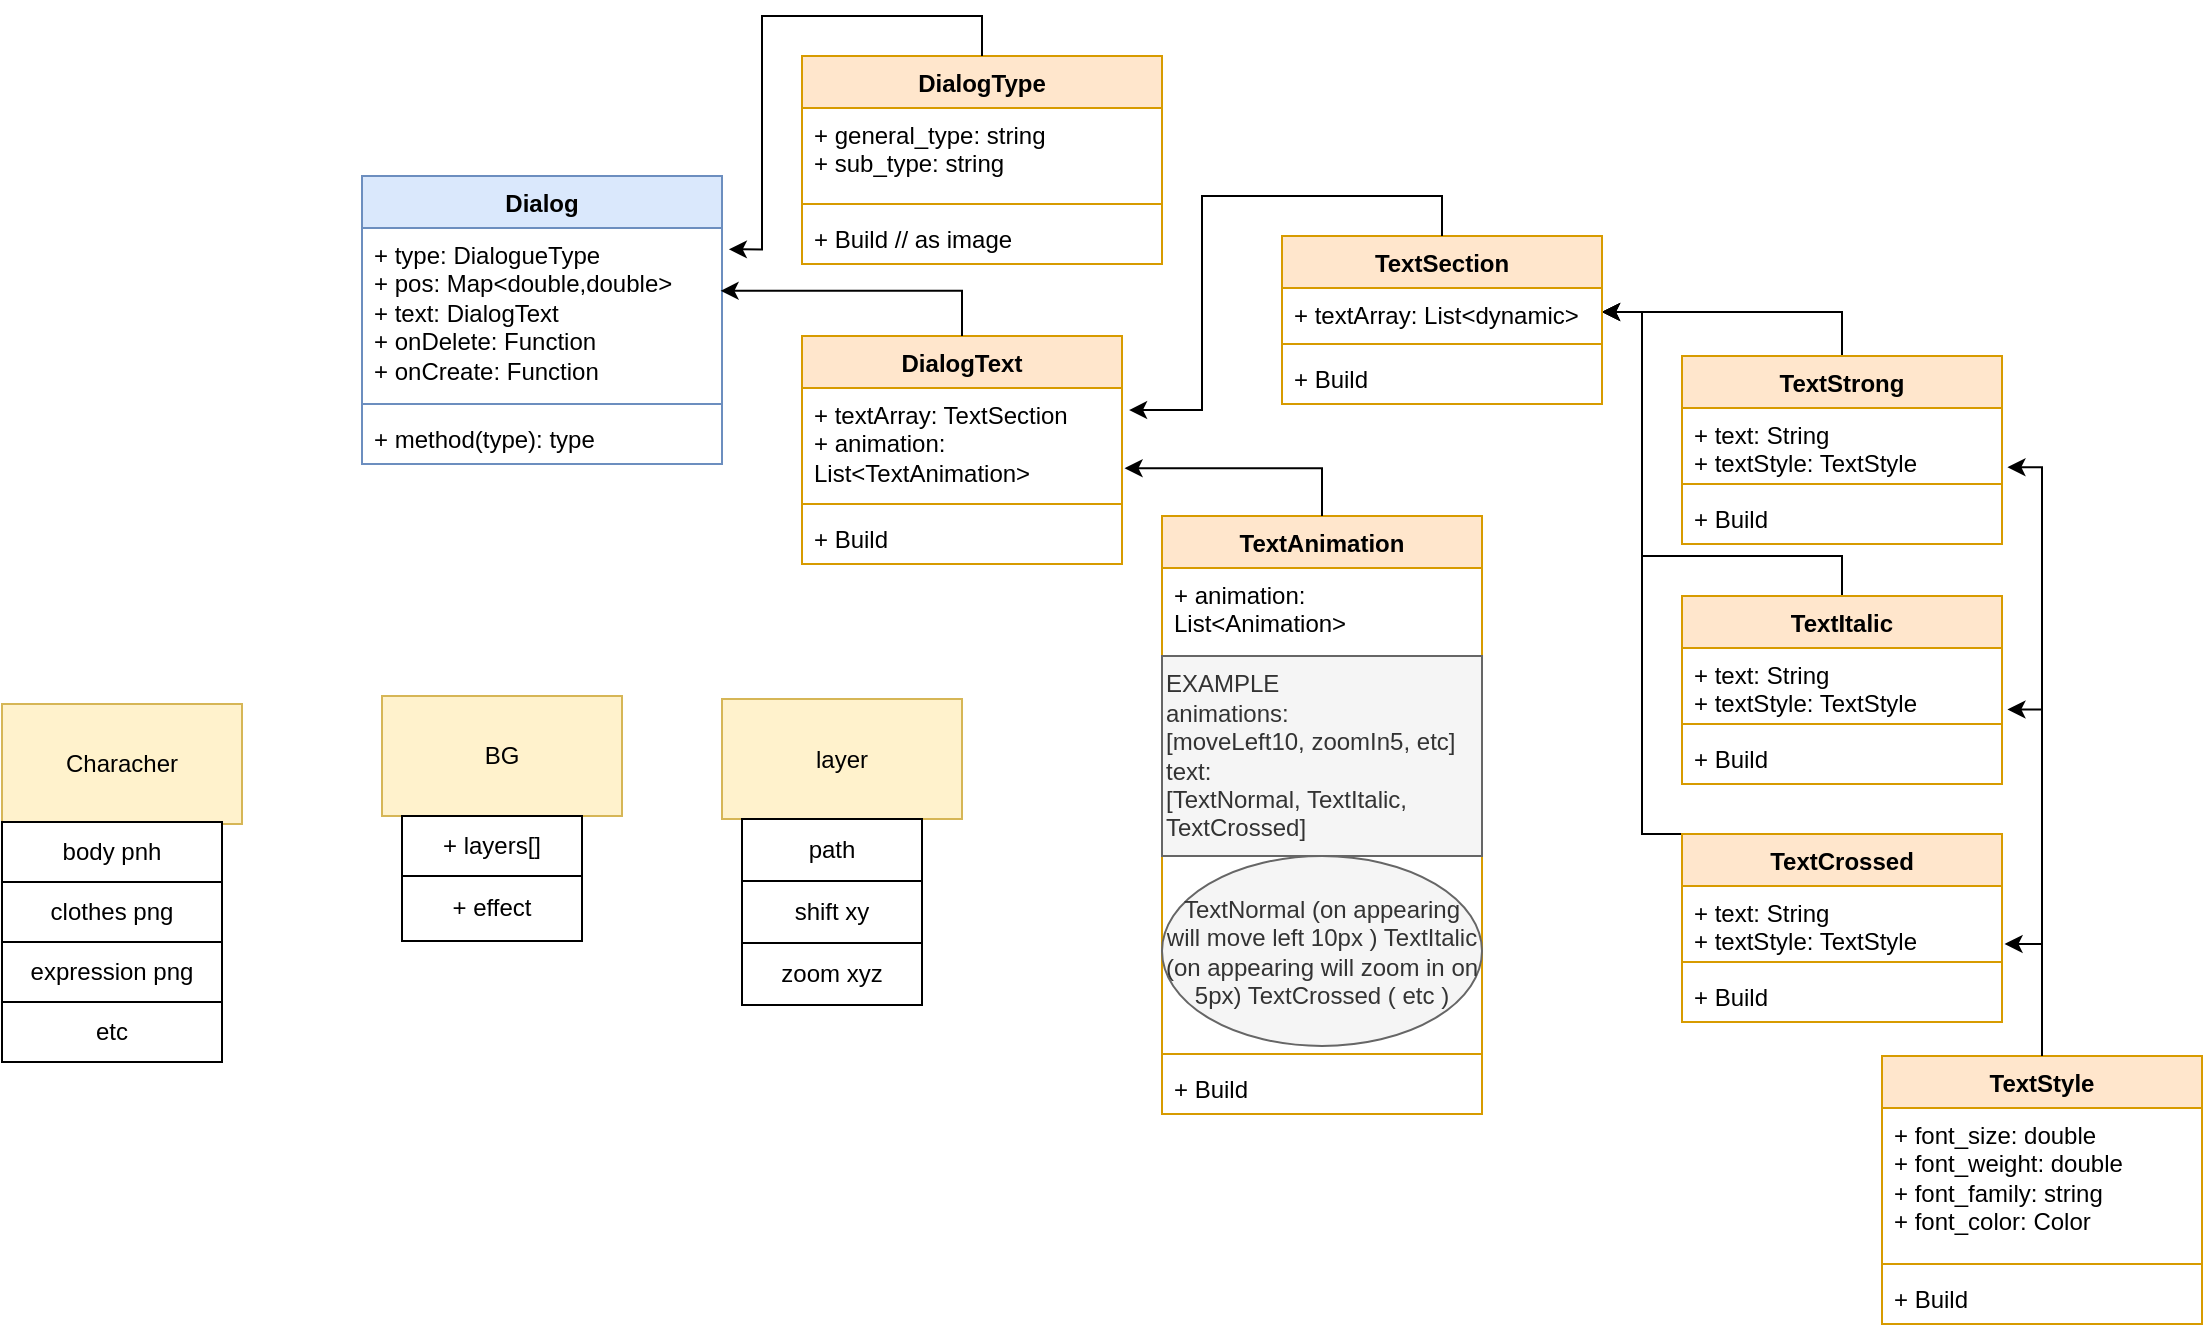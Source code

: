 <mxfile version="22.0.8" type="device">
  <diagram name="Сторінка-1" id="XLTZdmGpz6_vItkN0Fcj">
    <mxGraphModel dx="1434" dy="800" grid="1" gridSize="10" guides="1" tooltips="1" connect="1" arrows="1" fold="1" page="1" pageScale="1" pageWidth="827" pageHeight="1169" math="0" shadow="0">
      <root>
        <mxCell id="0" />
        <mxCell id="1" parent="0" />
        <mxCell id="j5q3sJ4_oy7Jc_l38y-Y-3" value="Dialog" style="swimlane;fontStyle=1;align=center;verticalAlign=top;childLayout=stackLayout;horizontal=1;startSize=26;horizontalStack=0;resizeParent=1;resizeParentMax=0;resizeLast=0;collapsible=1;marginBottom=0;whiteSpace=wrap;html=1;fillColor=#dae8fc;strokeColor=#6c8ebf;" parent="1" vertex="1">
          <mxGeometry x="630" y="370" width="180" height="144" as="geometry" />
        </mxCell>
        <mxCell id="j5q3sJ4_oy7Jc_l38y-Y-4" value="+ type: DialogueType&lt;br&gt;+ pos: Map&amp;lt;double,double&amp;gt;&lt;br&gt;+ text: DialogText&lt;br&gt;+ onDelete: Function&lt;br&gt;+ onCreate: Function" style="text;strokeColor=none;fillColor=none;align=left;verticalAlign=top;spacingLeft=4;spacingRight=4;overflow=hidden;rotatable=0;points=[[0,0.5],[1,0.5]];portConstraint=eastwest;whiteSpace=wrap;html=1;" parent="j5q3sJ4_oy7Jc_l38y-Y-3" vertex="1">
          <mxGeometry y="26" width="180" height="84" as="geometry" />
        </mxCell>
        <mxCell id="j5q3sJ4_oy7Jc_l38y-Y-5" value="" style="line;strokeWidth=1;fillColor=none;align=left;verticalAlign=middle;spacingTop=-1;spacingLeft=3;spacingRight=3;rotatable=0;labelPosition=right;points=[];portConstraint=eastwest;strokeColor=inherit;" parent="j5q3sJ4_oy7Jc_l38y-Y-3" vertex="1">
          <mxGeometry y="110" width="180" height="8" as="geometry" />
        </mxCell>
        <mxCell id="j5q3sJ4_oy7Jc_l38y-Y-6" value="+ method(type): type" style="text;strokeColor=none;fillColor=none;align=left;verticalAlign=top;spacingLeft=4;spacingRight=4;overflow=hidden;rotatable=0;points=[[0,0.5],[1,0.5]];portConstraint=eastwest;whiteSpace=wrap;html=1;" parent="j5q3sJ4_oy7Jc_l38y-Y-3" vertex="1">
          <mxGeometry y="118" width="180" height="26" as="geometry" />
        </mxCell>
        <mxCell id="j5q3sJ4_oy7Jc_l38y-Y-7" value="DialogText" style="swimlane;fontStyle=1;align=center;verticalAlign=top;childLayout=stackLayout;horizontal=1;startSize=26;horizontalStack=0;resizeParent=1;resizeParentMax=0;resizeLast=0;collapsible=1;marginBottom=0;whiteSpace=wrap;html=1;fillColor=#ffe6cc;strokeColor=#d79b00;" parent="1" vertex="1">
          <mxGeometry x="850" y="450" width="160" height="114" as="geometry">
            <mxRectangle x="310" y="95" width="100" height="30" as="alternateBounds" />
          </mxGeometry>
        </mxCell>
        <mxCell id="j5q3sJ4_oy7Jc_l38y-Y-8" value="+ textArray: TextSection&lt;br&gt;+ animation: List&amp;lt;TextAnimation&amp;gt;" style="text;strokeColor=none;fillColor=none;align=left;verticalAlign=top;spacingLeft=4;spacingRight=4;overflow=hidden;rotatable=0;points=[[0,0.5],[1,0.5]];portConstraint=eastwest;whiteSpace=wrap;html=1;" parent="j5q3sJ4_oy7Jc_l38y-Y-7" vertex="1">
          <mxGeometry y="26" width="160" height="54" as="geometry" />
        </mxCell>
        <mxCell id="j5q3sJ4_oy7Jc_l38y-Y-9" value="" style="line;strokeWidth=1;fillColor=none;align=left;verticalAlign=middle;spacingTop=-1;spacingLeft=3;spacingRight=3;rotatable=0;labelPosition=right;points=[];portConstraint=eastwest;strokeColor=inherit;" parent="j5q3sJ4_oy7Jc_l38y-Y-7" vertex="1">
          <mxGeometry y="80" width="160" height="8" as="geometry" />
        </mxCell>
        <mxCell id="j5q3sJ4_oy7Jc_l38y-Y-10" value="+ Build" style="text;strokeColor=none;fillColor=none;align=left;verticalAlign=top;spacingLeft=4;spacingRight=4;overflow=hidden;rotatable=0;points=[[0,0.5],[1,0.5]];portConstraint=eastwest;whiteSpace=wrap;html=1;" parent="j5q3sJ4_oy7Jc_l38y-Y-7" vertex="1">
          <mxGeometry y="88" width="160" height="26" as="geometry" />
        </mxCell>
        <mxCell id="j5q3sJ4_oy7Jc_l38y-Y-54" style="edgeStyle=orthogonalEdgeStyle;rounded=0;orthogonalLoop=1;jettySize=auto;html=1;exitX=0.5;exitY=0;exitDx=0;exitDy=0;entryX=1;entryY=0.5;entryDx=0;entryDy=0;" parent="1" source="j5q3sJ4_oy7Jc_l38y-Y-15" target="j5q3sJ4_oy7Jc_l38y-Y-43" edge="1">
          <mxGeometry relative="1" as="geometry" />
        </mxCell>
        <mxCell id="j5q3sJ4_oy7Jc_l38y-Y-15" value="TextStrong" style="swimlane;fontStyle=1;align=center;verticalAlign=top;childLayout=stackLayout;horizontal=1;startSize=26;horizontalStack=0;resizeParent=1;resizeParentMax=0;resizeLast=0;collapsible=1;marginBottom=0;whiteSpace=wrap;html=1;fillColor=#ffe6cc;strokeColor=#d79b00;" parent="1" vertex="1">
          <mxGeometry x="1290" y="460" width="160" height="94" as="geometry" />
        </mxCell>
        <mxCell id="j5q3sJ4_oy7Jc_l38y-Y-16" value="+ text: String&lt;br style=&quot;border-color: var(--border-color);&quot;&gt;+ textStyle: TextStyle" style="text;strokeColor=none;fillColor=none;align=left;verticalAlign=top;spacingLeft=4;spacingRight=4;overflow=hidden;rotatable=0;points=[[0,0.5],[1,0.5]];portConstraint=eastwest;whiteSpace=wrap;html=1;" parent="j5q3sJ4_oy7Jc_l38y-Y-15" vertex="1">
          <mxGeometry y="26" width="160" height="34" as="geometry" />
        </mxCell>
        <mxCell id="j5q3sJ4_oy7Jc_l38y-Y-17" value="" style="line;strokeWidth=1;fillColor=none;align=left;verticalAlign=middle;spacingTop=-1;spacingLeft=3;spacingRight=3;rotatable=0;labelPosition=right;points=[];portConstraint=eastwest;strokeColor=inherit;" parent="j5q3sJ4_oy7Jc_l38y-Y-15" vertex="1">
          <mxGeometry y="60" width="160" height="8" as="geometry" />
        </mxCell>
        <mxCell id="j5q3sJ4_oy7Jc_l38y-Y-18" value="+ Build" style="text;strokeColor=none;fillColor=none;align=left;verticalAlign=top;spacingLeft=4;spacingRight=4;overflow=hidden;rotatable=0;points=[[0,0.5],[1,0.5]];portConstraint=eastwest;whiteSpace=wrap;html=1;" parent="j5q3sJ4_oy7Jc_l38y-Y-15" vertex="1">
          <mxGeometry y="68" width="160" height="26" as="geometry" />
        </mxCell>
        <mxCell id="j5q3sJ4_oy7Jc_l38y-Y-59" style="edgeStyle=orthogonalEdgeStyle;rounded=0;orthogonalLoop=1;jettySize=auto;html=1;exitX=0.5;exitY=0;exitDx=0;exitDy=0;entryX=1;entryY=0.5;entryDx=0;entryDy=0;" parent="1" source="j5q3sJ4_oy7Jc_l38y-Y-19" target="j5q3sJ4_oy7Jc_l38y-Y-43" edge="1">
          <mxGeometry relative="1" as="geometry">
            <Array as="points">
              <mxPoint x="1370" y="560" />
              <mxPoint x="1270" y="560" />
              <mxPoint x="1270" y="438" />
            </Array>
          </mxGeometry>
        </mxCell>
        <mxCell id="j5q3sJ4_oy7Jc_l38y-Y-19" value="TextItalic" style="swimlane;fontStyle=1;align=center;verticalAlign=top;childLayout=stackLayout;horizontal=1;startSize=26;horizontalStack=0;resizeParent=1;resizeParentMax=0;resizeLast=0;collapsible=1;marginBottom=0;whiteSpace=wrap;html=1;fillColor=#ffe6cc;strokeColor=#d79b00;" parent="1" vertex="1">
          <mxGeometry x="1290" y="580" width="160" height="94" as="geometry" />
        </mxCell>
        <mxCell id="j5q3sJ4_oy7Jc_l38y-Y-20" value="+ text: String&lt;br&gt;+ textStyle: TextStyle" style="text;strokeColor=none;fillColor=none;align=left;verticalAlign=top;spacingLeft=4;spacingRight=4;overflow=hidden;rotatable=0;points=[[0,0.5],[1,0.5]];portConstraint=eastwest;whiteSpace=wrap;html=1;" parent="j5q3sJ4_oy7Jc_l38y-Y-19" vertex="1">
          <mxGeometry y="26" width="160" height="34" as="geometry" />
        </mxCell>
        <mxCell id="j5q3sJ4_oy7Jc_l38y-Y-21" value="" style="line;strokeWidth=1;fillColor=none;align=left;verticalAlign=middle;spacingTop=-1;spacingLeft=3;spacingRight=3;rotatable=0;labelPosition=right;points=[];portConstraint=eastwest;strokeColor=inherit;" parent="j5q3sJ4_oy7Jc_l38y-Y-19" vertex="1">
          <mxGeometry y="60" width="160" height="8" as="geometry" />
        </mxCell>
        <mxCell id="j5q3sJ4_oy7Jc_l38y-Y-22" value="+ Build" style="text;strokeColor=none;fillColor=none;align=left;verticalAlign=top;spacingLeft=4;spacingRight=4;overflow=hidden;rotatable=0;points=[[0,0.5],[1,0.5]];portConstraint=eastwest;whiteSpace=wrap;html=1;" parent="j5q3sJ4_oy7Jc_l38y-Y-19" vertex="1">
          <mxGeometry y="68" width="160" height="26" as="geometry" />
        </mxCell>
        <mxCell id="j5q3sJ4_oy7Jc_l38y-Y-60" style="edgeStyle=orthogonalEdgeStyle;rounded=0;orthogonalLoop=1;jettySize=auto;html=1;exitX=0.5;exitY=0;exitDx=0;exitDy=0;entryX=1;entryY=0.5;entryDx=0;entryDy=0;" parent="1" source="j5q3sJ4_oy7Jc_l38y-Y-23" target="j5q3sJ4_oy7Jc_l38y-Y-43" edge="1">
          <mxGeometry relative="1" as="geometry">
            <Array as="points">
              <mxPoint x="1270" y="699" />
              <mxPoint x="1270" y="438" />
            </Array>
          </mxGeometry>
        </mxCell>
        <mxCell id="j5q3sJ4_oy7Jc_l38y-Y-23" value="TextCrossed" style="swimlane;fontStyle=1;align=center;verticalAlign=top;childLayout=stackLayout;horizontal=1;startSize=26;horizontalStack=0;resizeParent=1;resizeParentMax=0;resizeLast=0;collapsible=1;marginBottom=0;whiteSpace=wrap;html=1;fillColor=#ffe6cc;strokeColor=#d79b00;" parent="1" vertex="1">
          <mxGeometry x="1290" y="699" width="160" height="94" as="geometry" />
        </mxCell>
        <mxCell id="j5q3sJ4_oy7Jc_l38y-Y-24" value="+ text: String&lt;br style=&quot;border-color: var(--border-color);&quot;&gt;+ textStyle: TextStyle" style="text;strokeColor=none;fillColor=none;align=left;verticalAlign=top;spacingLeft=4;spacingRight=4;overflow=hidden;rotatable=0;points=[[0,0.5],[1,0.5]];portConstraint=eastwest;whiteSpace=wrap;html=1;" parent="j5q3sJ4_oy7Jc_l38y-Y-23" vertex="1">
          <mxGeometry y="26" width="160" height="34" as="geometry" />
        </mxCell>
        <mxCell id="j5q3sJ4_oy7Jc_l38y-Y-25" value="" style="line;strokeWidth=1;fillColor=none;align=left;verticalAlign=middle;spacingTop=-1;spacingLeft=3;spacingRight=3;rotatable=0;labelPosition=right;points=[];portConstraint=eastwest;strokeColor=inherit;" parent="j5q3sJ4_oy7Jc_l38y-Y-23" vertex="1">
          <mxGeometry y="60" width="160" height="8" as="geometry" />
        </mxCell>
        <mxCell id="j5q3sJ4_oy7Jc_l38y-Y-26" value="+ Build" style="text;strokeColor=none;fillColor=none;align=left;verticalAlign=top;spacingLeft=4;spacingRight=4;overflow=hidden;rotatable=0;points=[[0,0.5],[1,0.5]];portConstraint=eastwest;whiteSpace=wrap;html=1;" parent="j5q3sJ4_oy7Jc_l38y-Y-23" vertex="1">
          <mxGeometry y="68" width="160" height="26" as="geometry" />
        </mxCell>
        <mxCell id="j5q3sJ4_oy7Jc_l38y-Y-27" value="TextStyle" style="swimlane;fontStyle=1;align=center;verticalAlign=top;childLayout=stackLayout;horizontal=1;startSize=26;horizontalStack=0;resizeParent=1;resizeParentMax=0;resizeLast=0;collapsible=1;marginBottom=0;whiteSpace=wrap;html=1;fillColor=#ffe6cc;strokeColor=#d79b00;" parent="1" vertex="1">
          <mxGeometry x="1390" y="810" width="160" height="134" as="geometry" />
        </mxCell>
        <mxCell id="j5q3sJ4_oy7Jc_l38y-Y-28" value="+ font_size: double&lt;br&gt;+ font_weight: double&lt;br&gt;+ font_family: string&lt;br&gt;+ font_color: Color" style="text;strokeColor=none;fillColor=none;align=left;verticalAlign=top;spacingLeft=4;spacingRight=4;overflow=hidden;rotatable=0;points=[[0,0.5],[1,0.5]];portConstraint=eastwest;whiteSpace=wrap;html=1;" parent="j5q3sJ4_oy7Jc_l38y-Y-27" vertex="1">
          <mxGeometry y="26" width="160" height="74" as="geometry" />
        </mxCell>
        <mxCell id="j5q3sJ4_oy7Jc_l38y-Y-29" value="" style="line;strokeWidth=1;fillColor=none;align=left;verticalAlign=middle;spacingTop=-1;spacingLeft=3;spacingRight=3;rotatable=0;labelPosition=right;points=[];portConstraint=eastwest;strokeColor=inherit;" parent="j5q3sJ4_oy7Jc_l38y-Y-27" vertex="1">
          <mxGeometry y="100" width="160" height="8" as="geometry" />
        </mxCell>
        <mxCell id="j5q3sJ4_oy7Jc_l38y-Y-30" value="+ Build" style="text;strokeColor=none;fillColor=none;align=left;verticalAlign=top;spacingLeft=4;spacingRight=4;overflow=hidden;rotatable=0;points=[[0,0.5],[1,0.5]];portConstraint=eastwest;whiteSpace=wrap;html=1;" parent="j5q3sJ4_oy7Jc_l38y-Y-27" vertex="1">
          <mxGeometry y="108" width="160" height="26" as="geometry" />
        </mxCell>
        <mxCell id="j5q3sJ4_oy7Jc_l38y-Y-32" value="DialogType" style="swimlane;fontStyle=1;align=center;verticalAlign=top;childLayout=stackLayout;horizontal=1;startSize=26;horizontalStack=0;resizeParent=1;resizeParentMax=0;resizeLast=0;collapsible=1;marginBottom=0;whiteSpace=wrap;html=1;fillColor=#ffe6cc;strokeColor=#d79b00;" parent="1" vertex="1">
          <mxGeometry x="850" y="310" width="180" height="104" as="geometry" />
        </mxCell>
        <mxCell id="j5q3sJ4_oy7Jc_l38y-Y-33" value="+ general_type: string&lt;br&gt;+ sub_type: string" style="text;strokeColor=none;fillColor=none;align=left;verticalAlign=top;spacingLeft=4;spacingRight=4;overflow=hidden;rotatable=0;points=[[0,0.5],[1,0.5]];portConstraint=eastwest;whiteSpace=wrap;html=1;" parent="j5q3sJ4_oy7Jc_l38y-Y-32" vertex="1">
          <mxGeometry y="26" width="180" height="44" as="geometry" />
        </mxCell>
        <mxCell id="j5q3sJ4_oy7Jc_l38y-Y-34" value="" style="line;strokeWidth=1;fillColor=none;align=left;verticalAlign=middle;spacingTop=-1;spacingLeft=3;spacingRight=3;rotatable=0;labelPosition=right;points=[];portConstraint=eastwest;strokeColor=inherit;" parent="j5q3sJ4_oy7Jc_l38y-Y-32" vertex="1">
          <mxGeometry y="70" width="180" height="8" as="geometry" />
        </mxCell>
        <mxCell id="j5q3sJ4_oy7Jc_l38y-Y-35" value="+ Build // as image&amp;nbsp;" style="text;strokeColor=none;fillColor=none;align=left;verticalAlign=top;spacingLeft=4;spacingRight=4;overflow=hidden;rotatable=0;points=[[0,0.5],[1,0.5]];portConstraint=eastwest;whiteSpace=wrap;html=1;" parent="j5q3sJ4_oy7Jc_l38y-Y-32" vertex="1">
          <mxGeometry y="78" width="180" height="26" as="geometry" />
        </mxCell>
        <mxCell id="j5q3sJ4_oy7Jc_l38y-Y-36" value="TextAnimation" style="swimlane;fontStyle=1;align=center;verticalAlign=top;childLayout=stackLayout;horizontal=1;startSize=26;horizontalStack=0;resizeParent=1;resizeParentMax=0;resizeLast=0;collapsible=1;marginBottom=0;whiteSpace=wrap;html=1;fillColor=#ffe6cc;strokeColor=#d79b00;" parent="1" vertex="1">
          <mxGeometry x="1030" y="540" width="160" height="299" as="geometry">
            <mxRectangle x="530" y="555" width="120" height="30" as="alternateBounds" />
          </mxGeometry>
        </mxCell>
        <mxCell id="j5q3sJ4_oy7Jc_l38y-Y-37" value="+ animation: List&amp;lt;Animation&amp;gt;" style="text;strokeColor=none;fillColor=none;align=left;verticalAlign=top;spacingLeft=4;spacingRight=4;overflow=hidden;rotatable=0;points=[[0,0.5],[1,0.5]];portConstraint=eastwest;whiteSpace=wrap;html=1;" parent="j5q3sJ4_oy7Jc_l38y-Y-36" vertex="1">
          <mxGeometry y="26" width="160" height="44" as="geometry" />
        </mxCell>
        <mxCell id="j5q3sJ4_oy7Jc_l38y-Y-40" value="EXAMPLE&lt;br&gt;animations:&amp;nbsp;&lt;br&gt;[moveLeft10, zoomIn5, etc]&lt;br&gt;text:&amp;nbsp;&lt;br&gt;[TextNormal, TextItalic, TextCrossed]&amp;nbsp;" style="rounded=0;whiteSpace=wrap;html=1;align=left;fillColor=#f5f5f5;fontColor=#333333;strokeColor=#666666;" parent="j5q3sJ4_oy7Jc_l38y-Y-36" vertex="1">
          <mxGeometry y="70" width="160" height="100" as="geometry" />
        </mxCell>
        <mxCell id="j5q3sJ4_oy7Jc_l38y-Y-41" value="TextNormal (on appearing will move left 10px ) TextItalic (on appearing will zoom in on 5px) TextCrossed ( etc )" style="ellipse;whiteSpace=wrap;html=1;fillColor=#f5f5f5;fontColor=#333333;strokeColor=#666666;" parent="j5q3sJ4_oy7Jc_l38y-Y-36" vertex="1">
          <mxGeometry y="170" width="160" height="95" as="geometry" />
        </mxCell>
        <mxCell id="j5q3sJ4_oy7Jc_l38y-Y-38" value="" style="line;strokeWidth=1;fillColor=none;align=left;verticalAlign=middle;spacingTop=-1;spacingLeft=3;spacingRight=3;rotatable=0;labelPosition=right;points=[];portConstraint=eastwest;strokeColor=inherit;" parent="j5q3sJ4_oy7Jc_l38y-Y-36" vertex="1">
          <mxGeometry y="265" width="160" height="8" as="geometry" />
        </mxCell>
        <mxCell id="j5q3sJ4_oy7Jc_l38y-Y-39" value="+ Build" style="text;strokeColor=none;fillColor=none;align=left;verticalAlign=top;spacingLeft=4;spacingRight=4;overflow=hidden;rotatable=0;points=[[0,0.5],[1,0.5]];portConstraint=eastwest;whiteSpace=wrap;html=1;" parent="j5q3sJ4_oy7Jc_l38y-Y-36" vertex="1">
          <mxGeometry y="273" width="160" height="26" as="geometry" />
        </mxCell>
        <mxCell id="j5q3sJ4_oy7Jc_l38y-Y-42" value="TextSection" style="swimlane;fontStyle=1;align=center;verticalAlign=top;childLayout=stackLayout;horizontal=1;startSize=26;horizontalStack=0;resizeParent=1;resizeParentMax=0;resizeLast=0;collapsible=1;marginBottom=0;whiteSpace=wrap;html=1;fillColor=#ffe6cc;strokeColor=#d79b00;" parent="1" vertex="1">
          <mxGeometry x="1090" y="400" width="160" height="84" as="geometry">
            <mxRectangle x="540" y="440" width="100" height="30" as="alternateBounds" />
          </mxGeometry>
        </mxCell>
        <mxCell id="j5q3sJ4_oy7Jc_l38y-Y-43" value="+ textArray: List&amp;lt;dynamic&amp;gt;" style="text;strokeColor=none;fillColor=none;align=left;verticalAlign=top;spacingLeft=4;spacingRight=4;overflow=hidden;rotatable=0;points=[[0,0.5],[1,0.5]];portConstraint=eastwest;whiteSpace=wrap;html=1;" parent="j5q3sJ4_oy7Jc_l38y-Y-42" vertex="1">
          <mxGeometry y="26" width="160" height="24" as="geometry" />
        </mxCell>
        <mxCell id="j5q3sJ4_oy7Jc_l38y-Y-44" value="" style="line;strokeWidth=1;fillColor=none;align=left;verticalAlign=middle;spacingTop=-1;spacingLeft=3;spacingRight=3;rotatable=0;labelPosition=right;points=[];portConstraint=eastwest;strokeColor=inherit;" parent="j5q3sJ4_oy7Jc_l38y-Y-42" vertex="1">
          <mxGeometry y="50" width="160" height="8" as="geometry" />
        </mxCell>
        <mxCell id="j5q3sJ4_oy7Jc_l38y-Y-45" value="+ Build" style="text;strokeColor=none;fillColor=none;align=left;verticalAlign=top;spacingLeft=4;spacingRight=4;overflow=hidden;rotatable=0;points=[[0,0.5],[1,0.5]];portConstraint=eastwest;whiteSpace=wrap;html=1;" parent="j5q3sJ4_oy7Jc_l38y-Y-42" vertex="1">
          <mxGeometry y="58" width="160" height="26" as="geometry" />
        </mxCell>
        <mxCell id="j5q3sJ4_oy7Jc_l38y-Y-48" style="edgeStyle=orthogonalEdgeStyle;rounded=0;orthogonalLoop=1;jettySize=auto;html=1;exitX=0.5;exitY=0;exitDx=0;exitDy=0;entryX=1.022;entryY=0.204;entryDx=0;entryDy=0;entryPerimeter=0;" parent="1" source="j5q3sJ4_oy7Jc_l38y-Y-42" target="j5q3sJ4_oy7Jc_l38y-Y-8" edge="1">
          <mxGeometry relative="1" as="geometry" />
        </mxCell>
        <mxCell id="j5q3sJ4_oy7Jc_l38y-Y-49" style="edgeStyle=orthogonalEdgeStyle;rounded=0;orthogonalLoop=1;jettySize=auto;html=1;exitX=0.5;exitY=0;exitDx=0;exitDy=0;entryX=1.008;entryY=0.743;entryDx=0;entryDy=0;entryPerimeter=0;" parent="1" source="j5q3sJ4_oy7Jc_l38y-Y-36" target="j5q3sJ4_oy7Jc_l38y-Y-8" edge="1">
          <mxGeometry relative="1" as="geometry" />
        </mxCell>
        <mxCell id="j5q3sJ4_oy7Jc_l38y-Y-51" style="edgeStyle=orthogonalEdgeStyle;rounded=0;orthogonalLoop=1;jettySize=auto;html=1;exitX=0.5;exitY=0;exitDx=0;exitDy=0;entryX=1.017;entryY=0.87;entryDx=0;entryDy=0;entryPerimeter=0;" parent="1" source="j5q3sJ4_oy7Jc_l38y-Y-27" target="j5q3sJ4_oy7Jc_l38y-Y-16" edge="1">
          <mxGeometry relative="1" as="geometry" />
        </mxCell>
        <mxCell id="j5q3sJ4_oy7Jc_l38y-Y-52" style="edgeStyle=orthogonalEdgeStyle;rounded=0;orthogonalLoop=1;jettySize=auto;html=1;exitX=0.5;exitY=0;exitDx=0;exitDy=0;entryX=1.017;entryY=0.903;entryDx=0;entryDy=0;entryPerimeter=0;" parent="1" source="j5q3sJ4_oy7Jc_l38y-Y-27" target="j5q3sJ4_oy7Jc_l38y-Y-20" edge="1">
          <mxGeometry relative="1" as="geometry" />
        </mxCell>
        <mxCell id="j5q3sJ4_oy7Jc_l38y-Y-53" style="edgeStyle=orthogonalEdgeStyle;rounded=0;orthogonalLoop=1;jettySize=auto;html=1;exitX=0.5;exitY=0;exitDx=0;exitDy=0;entryX=1.008;entryY=0.852;entryDx=0;entryDy=0;entryPerimeter=0;" parent="1" source="j5q3sJ4_oy7Jc_l38y-Y-27" target="j5q3sJ4_oy7Jc_l38y-Y-24" edge="1">
          <mxGeometry relative="1" as="geometry" />
        </mxCell>
        <mxCell id="j5q3sJ4_oy7Jc_l38y-Y-57" style="edgeStyle=orthogonalEdgeStyle;rounded=0;orthogonalLoop=1;jettySize=auto;html=1;exitX=0.5;exitY=0;exitDx=0;exitDy=0;entryX=1.019;entryY=0.127;entryDx=0;entryDy=0;entryPerimeter=0;" parent="1" source="j5q3sJ4_oy7Jc_l38y-Y-32" target="j5q3sJ4_oy7Jc_l38y-Y-4" edge="1">
          <mxGeometry relative="1" as="geometry" />
        </mxCell>
        <mxCell id="j5q3sJ4_oy7Jc_l38y-Y-58" style="edgeStyle=orthogonalEdgeStyle;rounded=0;orthogonalLoop=1;jettySize=auto;html=1;exitX=0.5;exitY=0;exitDx=0;exitDy=0;entryX=0.996;entryY=0.374;entryDx=0;entryDy=0;entryPerimeter=0;" parent="1" source="j5q3sJ4_oy7Jc_l38y-Y-7" target="j5q3sJ4_oy7Jc_l38y-Y-4" edge="1">
          <mxGeometry relative="1" as="geometry" />
        </mxCell>
        <mxCell id="j5q3sJ4_oy7Jc_l38y-Y-62" value="BG" style="rounded=0;whiteSpace=wrap;html=1;fillColor=#fff2cc;strokeColor=#d6b656;" parent="1" vertex="1">
          <mxGeometry x="640" y="630" width="120" height="60" as="geometry" />
        </mxCell>
        <mxCell id="j5q3sJ4_oy7Jc_l38y-Y-63" value="layer" style="rounded=0;whiteSpace=wrap;html=1;fillColor=#fff2cc;strokeColor=#d6b656;" parent="1" vertex="1">
          <mxGeometry x="810" y="631.5" width="120" height="60" as="geometry" />
        </mxCell>
        <mxCell id="j5q3sJ4_oy7Jc_l38y-Y-66" value="shift xy" style="rounded=0;whiteSpace=wrap;html=1;" parent="1" vertex="1">
          <mxGeometry x="820" y="722.5" width="90" height="31" as="geometry" />
        </mxCell>
        <mxCell id="j5q3sJ4_oy7Jc_l38y-Y-67" value="zoom xyz" style="rounded=0;whiteSpace=wrap;html=1;" parent="1" vertex="1">
          <mxGeometry x="820" y="753.5" width="90" height="31" as="geometry" />
        </mxCell>
        <mxCell id="j5q3sJ4_oy7Jc_l38y-Y-68" value="path" style="rounded=0;whiteSpace=wrap;html=1;" parent="1" vertex="1">
          <mxGeometry x="820" y="691.5" width="90" height="31" as="geometry" />
        </mxCell>
        <mxCell id="j5q3sJ4_oy7Jc_l38y-Y-69" value="+ layers[]" style="rounded=0;whiteSpace=wrap;html=1;" parent="1" vertex="1">
          <mxGeometry x="650" y="690" width="90" height="30" as="geometry" />
        </mxCell>
        <mxCell id="j5q3sJ4_oy7Jc_l38y-Y-70" value="+ effect" style="rounded=0;whiteSpace=wrap;html=1;" parent="1" vertex="1">
          <mxGeometry x="650" y="720" width="90" height="32.5" as="geometry" />
        </mxCell>
        <mxCell id="nhKaS6N8COKXfO02Lj3j-1" value="Characher" style="rounded=0;whiteSpace=wrap;html=1;fillColor=#fff2cc;strokeColor=#d6b656;" vertex="1" parent="1">
          <mxGeometry x="450" y="634" width="120" height="60" as="geometry" />
        </mxCell>
        <mxCell id="nhKaS6N8COKXfO02Lj3j-2" value="body pnh" style="rounded=0;whiteSpace=wrap;html=1;" vertex="1" parent="1">
          <mxGeometry x="450" y="693" width="110" height="30" as="geometry" />
        </mxCell>
        <mxCell id="nhKaS6N8COKXfO02Lj3j-3" value="clothes png" style="rounded=0;whiteSpace=wrap;html=1;" vertex="1" parent="1">
          <mxGeometry x="450" y="723" width="110" height="30" as="geometry" />
        </mxCell>
        <mxCell id="nhKaS6N8COKXfO02Lj3j-4" value="expression png" style="rounded=0;whiteSpace=wrap;html=1;" vertex="1" parent="1">
          <mxGeometry x="450" y="753" width="110" height="30" as="geometry" />
        </mxCell>
        <mxCell id="nhKaS6N8COKXfO02Lj3j-5" value="etc" style="rounded=0;whiteSpace=wrap;html=1;" vertex="1" parent="1">
          <mxGeometry x="450" y="783" width="110" height="30" as="geometry" />
        </mxCell>
      </root>
    </mxGraphModel>
  </diagram>
</mxfile>
